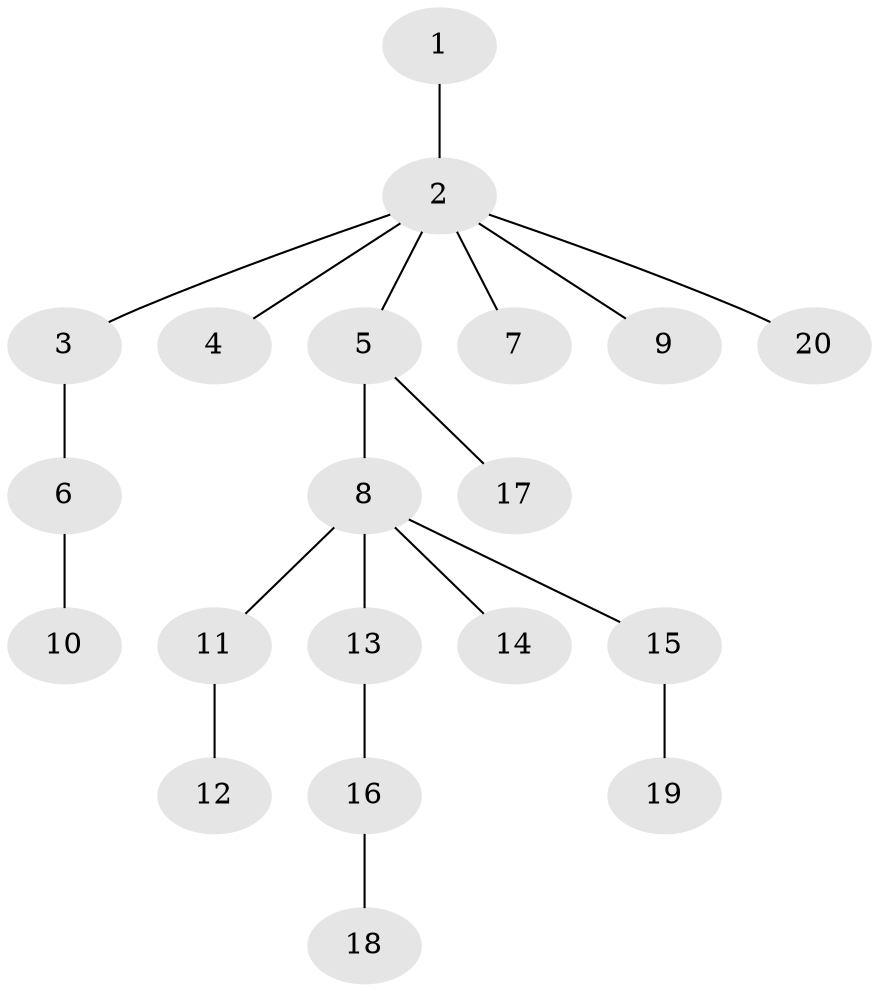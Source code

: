 // Generated by graph-tools (version 1.1) at 2025/46/02/15/25 05:46:28]
// undirected, 20 vertices, 19 edges
graph export_dot {
graph [start="1"]
  node [color=gray90,style=filled];
  1;
  2;
  3;
  4;
  5;
  6;
  7;
  8;
  9;
  10;
  11;
  12;
  13;
  14;
  15;
  16;
  17;
  18;
  19;
  20;
  1 -- 2;
  2 -- 3;
  2 -- 4;
  2 -- 5;
  2 -- 7;
  2 -- 9;
  2 -- 20;
  3 -- 6;
  5 -- 8;
  5 -- 17;
  6 -- 10;
  8 -- 11;
  8 -- 13;
  8 -- 14;
  8 -- 15;
  11 -- 12;
  13 -- 16;
  15 -- 19;
  16 -- 18;
}
